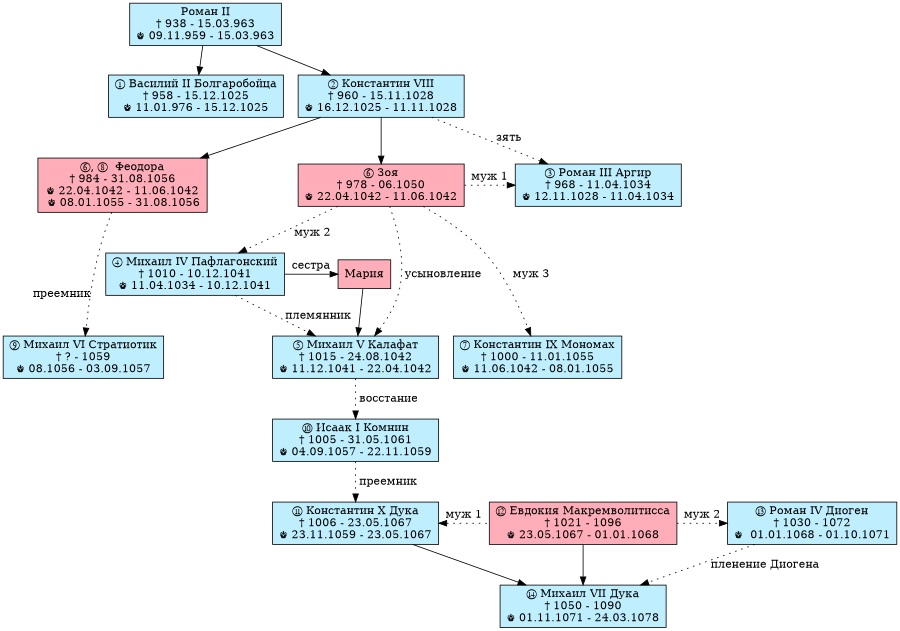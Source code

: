 digraph dynasty {
	size="6,6";
	node [fillcolor=lightblue1, style=filled, shape=rectangle];
	{rank = same; maria; mikhiv; }
	{rank = same; mikhv; konstv; }
	{rank = same; feodora; zoya; romaniii;}
	{rank = same; mikhvi; mikhv;}
	{rank = same; konstx; evdokia; romanx;}

	romanii -> vasilyii
	romanii -> konstviii
	konstviii -> feodora
	konstviii -> zoya
	zoya -> romaniii [style = dotted, label = "муж 1"]
	konstviii -> romaniii [style = dotted, label = "зять"]
	zoya -> mikhiv [style = dotted, label = "муж 2"]
	mikhiv -> maria [label = "сестра"]
	mikhiv -> mikhv [style = dotted, label = "племянник"]
	zoya -> mikhv [style = dotted, label = " усыновление"]
	maria -> mikhv
	zoya -> konstv [style = dotted, label = "муж 3"]
	feodora -> mikhvi [style = "dotted", headlabel = "преемник",labeldistance=6, labelangle=35]
	mikhv -> isaaki [style = "dotted", label = " восстание"]
	isaaki -> konstx [style = "dotted", label = " преемник"]
	konstx -> evdokia [style = "dotted", dir = "back", label = "муж 1"]
	evdokia -> romanx [style = "dotted", label = "муж 2"]
	evdokia -> mikhvii
	konstx -> mikhvii
	romanx -> mikhvii [style = "dotted", label = "пленение Диогена"]

	romanii [label = "Роман II\n&#8224; 938 - 15.03.963\n&#9818; 09.11.959 - 15.03.963"]
	vasilyii [label = "&#x2460; Василий II Болгаробойца\n&#8224; 958 - 15.12.1025\n&#9818; 11.01.976 - 15.12.1025"]
	konstviii [label = "&#x2461; Константин VIII\n&#8224; 960 - 15.11.1028\n&#9818; 16.12.1025 - 11.11.1028"]
	zoya [label= "&#x2465; Зоя\n&#8224; 978 - 06.1050\n&#9818; 22.04.1042 - 11.06.1042", fillcolor=lightpink1]
	feodora [label = "&#x2465;, &#x2467;  Феодора\n&#8224; 984 - 31.08.1056\n&#9818; 22.04.1042 - 11.06.1042\n &#9818; 08.01.1055 - 31.08.1056", fillcolor=lightpink1]
	romaniii [label = "&#x2462; Роман III Аргир\n&#8224; 968 - 11.04.1034\n&#9818; 12.11.1028 - 11.04.1034"]
	mikhiv [label = "&#x2463; Михаил IV Пафлагонский\n&#8224; 1010 - 10.12.1041\n&#9818; 11.04.1034 - 10.12.1041"]
	maria [label = "Мария", fillcolor=lightpink1]
	mikhv [label = "&#x2464; Михаил V Калафат\n&#8224; 1015 - 24.08.1042\n&#9818; 11.12.1041 - 22.04.1042"]
	konstv [label = "&#x2466; Константин IX Мономах\n&#8224; 1000 - 11.01.1055\n&#9818; 11.06.1042 - 08.01.1055"]
        mikhvi [label = "&#x2468; Михаил VI Стратиотик\n&#8224; ? - 1059\n&#9818; 08.1056 - 03.09.1057"]
	isaaki [label = "&#x2469; Исаак I Комнин\n&#8224; 1005 - 31.05.1061\n&#9818; 04.09.1057 - 22.11.1059"]
	konstx [label = "&#x246A; Константин X Дука\n&#8224; 1006 - 23.05.1067\n&#9818; 23.11.1059 - 23.05.1067"]
	evdokia [label = "&#x246B; Евдокия Макремволитисса\n&#8224; 1021 - 1096\n&#9818; 23.05.1067 - 01.01.1068", fillcolor=lightpink1]
	romanx [label = "&#x246C; Роман IV Диоген\n&#8224; 1030 - 1072\n&#9818;  01.01.1068 - 01.10.1071"]
	mikhvii [label = "&#x246D; Михаил VII Дука\n&#8224; 1050 - 1090\n&#9818; 01.11.1071 - 24.03.1078"]
}
